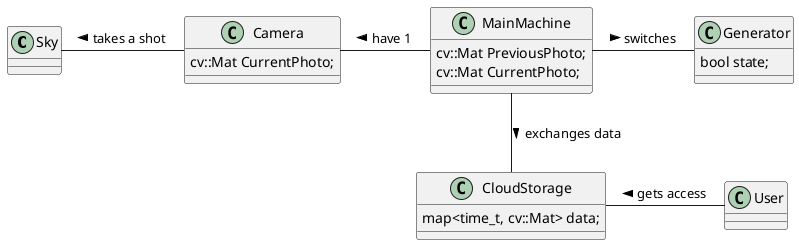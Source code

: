 @startuml
class Sky

class Camera
{
   cv::Mat CurrentPhoto;
}

class MainMachine
{
   cv::Mat PreviousPhoto;
   cv::Mat CurrentPhoto;
}

class Generator
{
   bool state;
}

class CloudStorage
{
  map<time_t, cv::Mat> data;
}

Sky - Camera : takes a shot <
Camera - MainMachine : have 1 <
MainMachine - Generator : switches >
MainMachine -- CloudStorage : exchanges data >
CloudStorage - User: gets access <

@enduml
